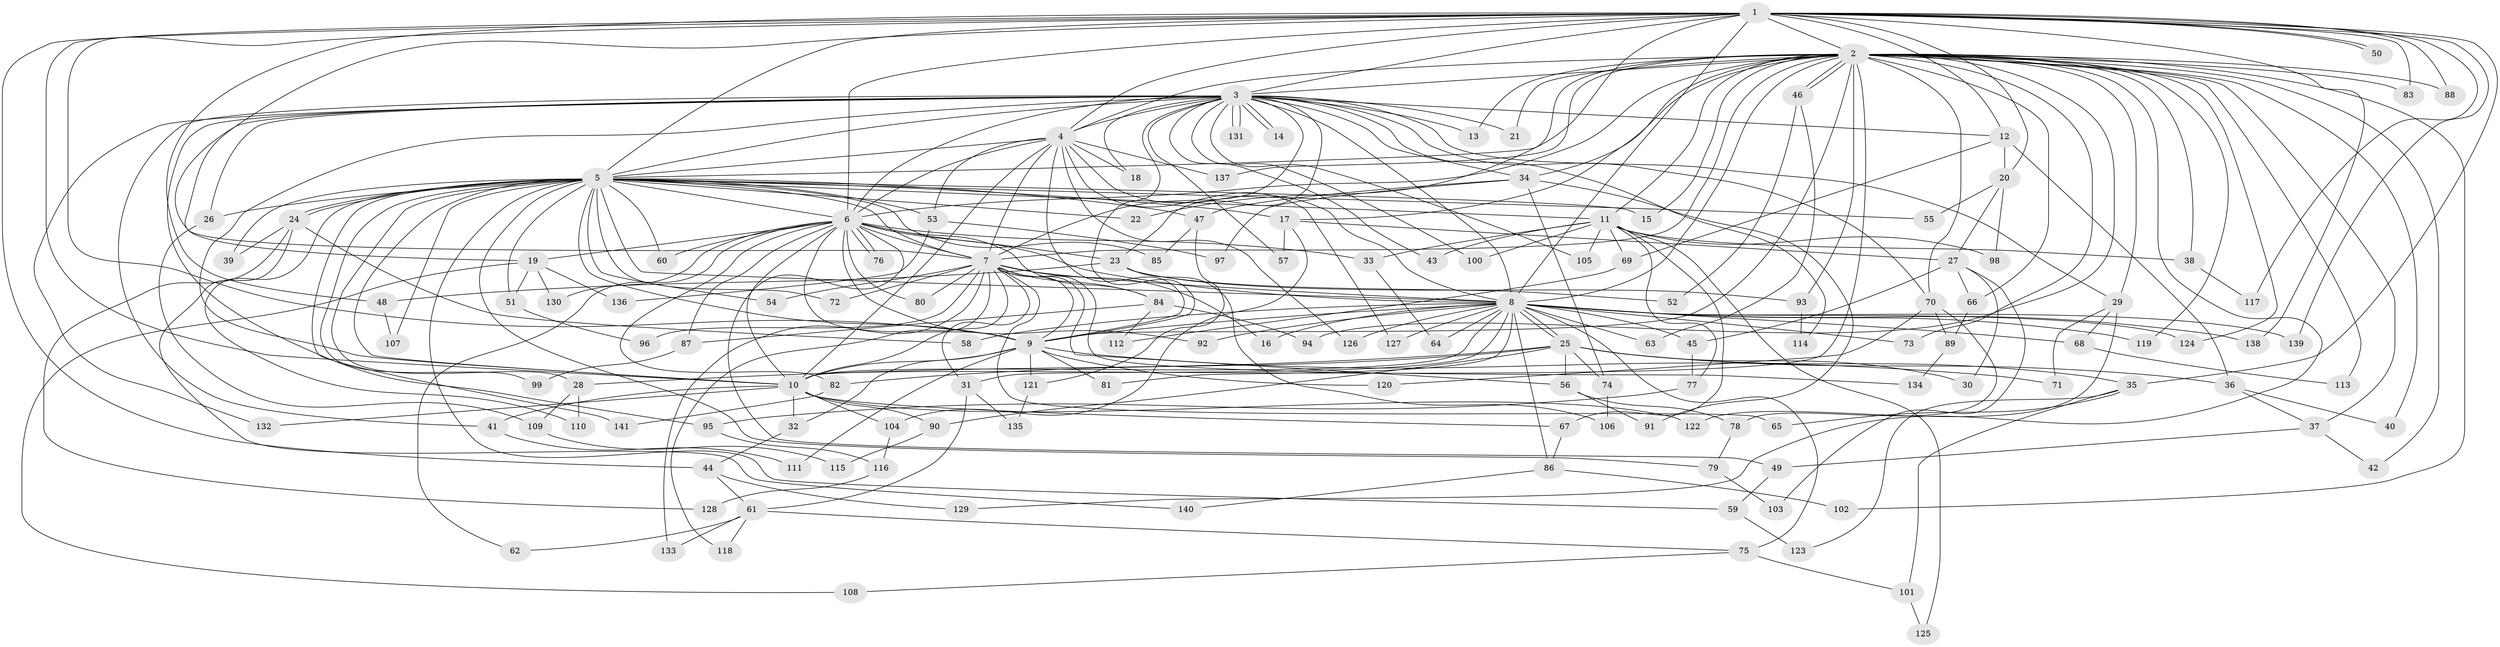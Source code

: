 // Generated by graph-tools (version 1.1) at 2025/10/02/27/25 16:10:59]
// undirected, 141 vertices, 307 edges
graph export_dot {
graph [start="1"]
  node [color=gray90,style=filled];
  1;
  2;
  3;
  4;
  5;
  6;
  7;
  8;
  9;
  10;
  11;
  12;
  13;
  14;
  15;
  16;
  17;
  18;
  19;
  20;
  21;
  22;
  23;
  24;
  25;
  26;
  27;
  28;
  29;
  30;
  31;
  32;
  33;
  34;
  35;
  36;
  37;
  38;
  39;
  40;
  41;
  42;
  43;
  44;
  45;
  46;
  47;
  48;
  49;
  50;
  51;
  52;
  53;
  54;
  55;
  56;
  57;
  58;
  59;
  60;
  61;
  62;
  63;
  64;
  65;
  66;
  67;
  68;
  69;
  70;
  71;
  72;
  73;
  74;
  75;
  76;
  77;
  78;
  79;
  80;
  81;
  82;
  83;
  84;
  85;
  86;
  87;
  88;
  89;
  90;
  91;
  92;
  93;
  94;
  95;
  96;
  97;
  98;
  99;
  100;
  101;
  102;
  103;
  104;
  105;
  106;
  107;
  108;
  109;
  110;
  111;
  112;
  113;
  114;
  115;
  116;
  117;
  118;
  119;
  120;
  121;
  122;
  123;
  124;
  125;
  126;
  127;
  128;
  129;
  130;
  131;
  132;
  133;
  134;
  135;
  136;
  137;
  138;
  139;
  140;
  141;
  1 -- 2;
  1 -- 3;
  1 -- 4;
  1 -- 5;
  1 -- 6;
  1 -- 7;
  1 -- 8;
  1 -- 9;
  1 -- 10;
  1 -- 12;
  1 -- 20;
  1 -- 22;
  1 -- 35;
  1 -- 44;
  1 -- 48;
  1 -- 50;
  1 -- 50;
  1 -- 83;
  1 -- 88;
  1 -- 117;
  1 -- 138;
  1 -- 139;
  2 -- 3;
  2 -- 4;
  2 -- 5;
  2 -- 6;
  2 -- 7;
  2 -- 8;
  2 -- 9;
  2 -- 10;
  2 -- 11;
  2 -- 13;
  2 -- 15;
  2 -- 17;
  2 -- 21;
  2 -- 29;
  2 -- 34;
  2 -- 37;
  2 -- 38;
  2 -- 40;
  2 -- 42;
  2 -- 46;
  2 -- 46;
  2 -- 66;
  2 -- 70;
  2 -- 73;
  2 -- 83;
  2 -- 88;
  2 -- 93;
  2 -- 94;
  2 -- 102;
  2 -- 113;
  2 -- 119;
  2 -- 124;
  2 -- 129;
  2 -- 137;
  3 -- 4;
  3 -- 5;
  3 -- 6;
  3 -- 7;
  3 -- 8;
  3 -- 9;
  3 -- 10;
  3 -- 12;
  3 -- 13;
  3 -- 14;
  3 -- 14;
  3 -- 18;
  3 -- 19;
  3 -- 21;
  3 -- 23;
  3 -- 26;
  3 -- 29;
  3 -- 34;
  3 -- 41;
  3 -- 43;
  3 -- 57;
  3 -- 70;
  3 -- 95;
  3 -- 100;
  3 -- 105;
  3 -- 114;
  3 -- 131;
  3 -- 131;
  3 -- 132;
  4 -- 5;
  4 -- 6;
  4 -- 7;
  4 -- 8;
  4 -- 9;
  4 -- 10;
  4 -- 18;
  4 -- 53;
  4 -- 126;
  4 -- 127;
  4 -- 137;
  5 -- 6;
  5 -- 7;
  5 -- 8;
  5 -- 9;
  5 -- 10;
  5 -- 11;
  5 -- 15;
  5 -- 17;
  5 -- 22;
  5 -- 24;
  5 -- 24;
  5 -- 26;
  5 -- 28;
  5 -- 39;
  5 -- 47;
  5 -- 51;
  5 -- 53;
  5 -- 54;
  5 -- 55;
  5 -- 59;
  5 -- 60;
  5 -- 72;
  5 -- 79;
  5 -- 85;
  5 -- 99;
  5 -- 107;
  5 -- 110;
  5 -- 141;
  6 -- 7;
  6 -- 8;
  6 -- 9;
  6 -- 10;
  6 -- 19;
  6 -- 23;
  6 -- 33;
  6 -- 49;
  6 -- 60;
  6 -- 62;
  6 -- 76;
  6 -- 76;
  6 -- 80;
  6 -- 82;
  6 -- 84;
  6 -- 87;
  6 -- 92;
  6 -- 130;
  7 -- 8;
  7 -- 9;
  7 -- 10;
  7 -- 16;
  7 -- 31;
  7 -- 54;
  7 -- 56;
  7 -- 65;
  7 -- 72;
  7 -- 80;
  7 -- 84;
  7 -- 96;
  7 -- 118;
  7 -- 133;
  7 -- 134;
  8 -- 9;
  8 -- 10;
  8 -- 16;
  8 -- 25;
  8 -- 25;
  8 -- 31;
  8 -- 45;
  8 -- 58;
  8 -- 63;
  8 -- 64;
  8 -- 68;
  8 -- 73;
  8 -- 75;
  8 -- 81;
  8 -- 86;
  8 -- 92;
  8 -- 119;
  8 -- 124;
  8 -- 126;
  8 -- 127;
  8 -- 138;
  8 -- 139;
  9 -- 10;
  9 -- 32;
  9 -- 71;
  9 -- 81;
  9 -- 111;
  9 -- 120;
  9 -- 121;
  10 -- 32;
  10 -- 41;
  10 -- 67;
  10 -- 90;
  10 -- 104;
  10 -- 122;
  10 -- 132;
  11 -- 33;
  11 -- 38;
  11 -- 43;
  11 -- 67;
  11 -- 69;
  11 -- 77;
  11 -- 98;
  11 -- 100;
  11 -- 105;
  11 -- 125;
  12 -- 20;
  12 -- 36;
  12 -- 69;
  17 -- 27;
  17 -- 57;
  17 -- 104;
  19 -- 51;
  19 -- 108;
  19 -- 130;
  19 -- 136;
  20 -- 27;
  20 -- 55;
  20 -- 98;
  23 -- 48;
  23 -- 52;
  23 -- 93;
  23 -- 106;
  24 -- 39;
  24 -- 58;
  24 -- 128;
  24 -- 140;
  25 -- 28;
  25 -- 30;
  25 -- 35;
  25 -- 36;
  25 -- 56;
  25 -- 74;
  25 -- 82;
  25 -- 90;
  26 -- 109;
  27 -- 30;
  27 -- 45;
  27 -- 66;
  27 -- 103;
  28 -- 109;
  28 -- 110;
  29 -- 68;
  29 -- 71;
  29 -- 122;
  31 -- 61;
  31 -- 135;
  32 -- 44;
  33 -- 64;
  34 -- 47;
  34 -- 74;
  34 -- 91;
  34 -- 97;
  35 -- 65;
  35 -- 101;
  35 -- 123;
  36 -- 37;
  36 -- 40;
  37 -- 42;
  37 -- 49;
  38 -- 117;
  41 -- 111;
  44 -- 61;
  44 -- 129;
  45 -- 77;
  46 -- 52;
  46 -- 63;
  47 -- 85;
  47 -- 121;
  48 -- 107;
  49 -- 59;
  51 -- 96;
  53 -- 97;
  53 -- 136;
  56 -- 78;
  56 -- 91;
  59 -- 123;
  61 -- 62;
  61 -- 75;
  61 -- 118;
  61 -- 133;
  66 -- 89;
  67 -- 86;
  68 -- 113;
  69 -- 112;
  70 -- 78;
  70 -- 89;
  70 -- 120;
  74 -- 106;
  75 -- 101;
  75 -- 108;
  77 -- 95;
  78 -- 79;
  79 -- 103;
  82 -- 141;
  84 -- 87;
  84 -- 94;
  84 -- 112;
  86 -- 102;
  86 -- 140;
  87 -- 99;
  89 -- 134;
  90 -- 115;
  93 -- 114;
  95 -- 116;
  101 -- 125;
  104 -- 116;
  109 -- 115;
  116 -- 128;
  121 -- 135;
}
